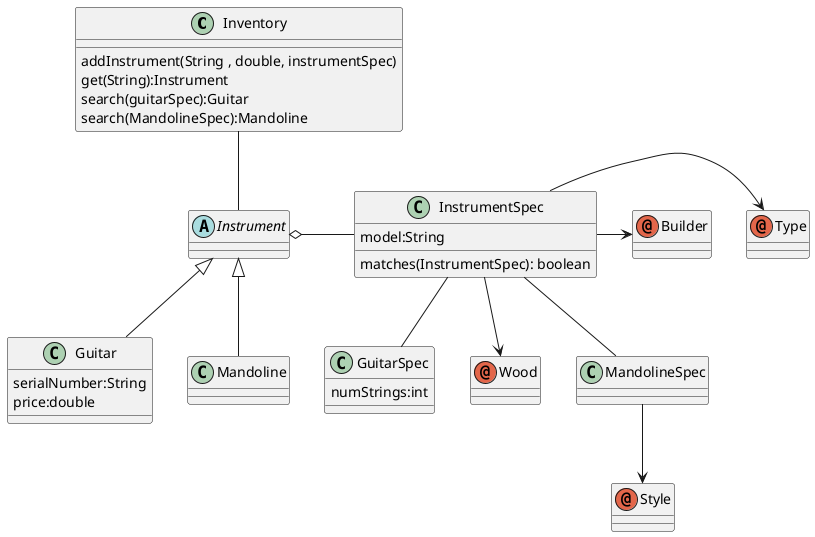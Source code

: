 @startuml
'https://plantuml.com/class-diagram

class Inventory{
addInstrument(String , double, instrumentSpec)
get(String):Instrument
search(guitarSpec):Guitar
search(MandolineSpec):Mandoline
}

class Guitar{
serialNumber:String
price:double
}

abstract Instrument{
}

class GuitarSpec{
numStrings:int

}

class InstrumentSpec{
model:String
matches(InstrumentSpec): boolean
}

annotation Type{}
annotation Wood{}
annotation Builder{}
annotation Style{}

Inventory -- Instrument
Instrument <|-- Guitar
Instrument <|-- Mandoline
Instrument o- InstrumentSpec
InstrumentSpec -- GuitarSpec
InstrumentSpec -- MandolineSpec
InstrumentSpec -> Type
InstrumentSpec --> Wood
InstrumentSpec -> Builder
MandolineSpec --> Style


@enduml